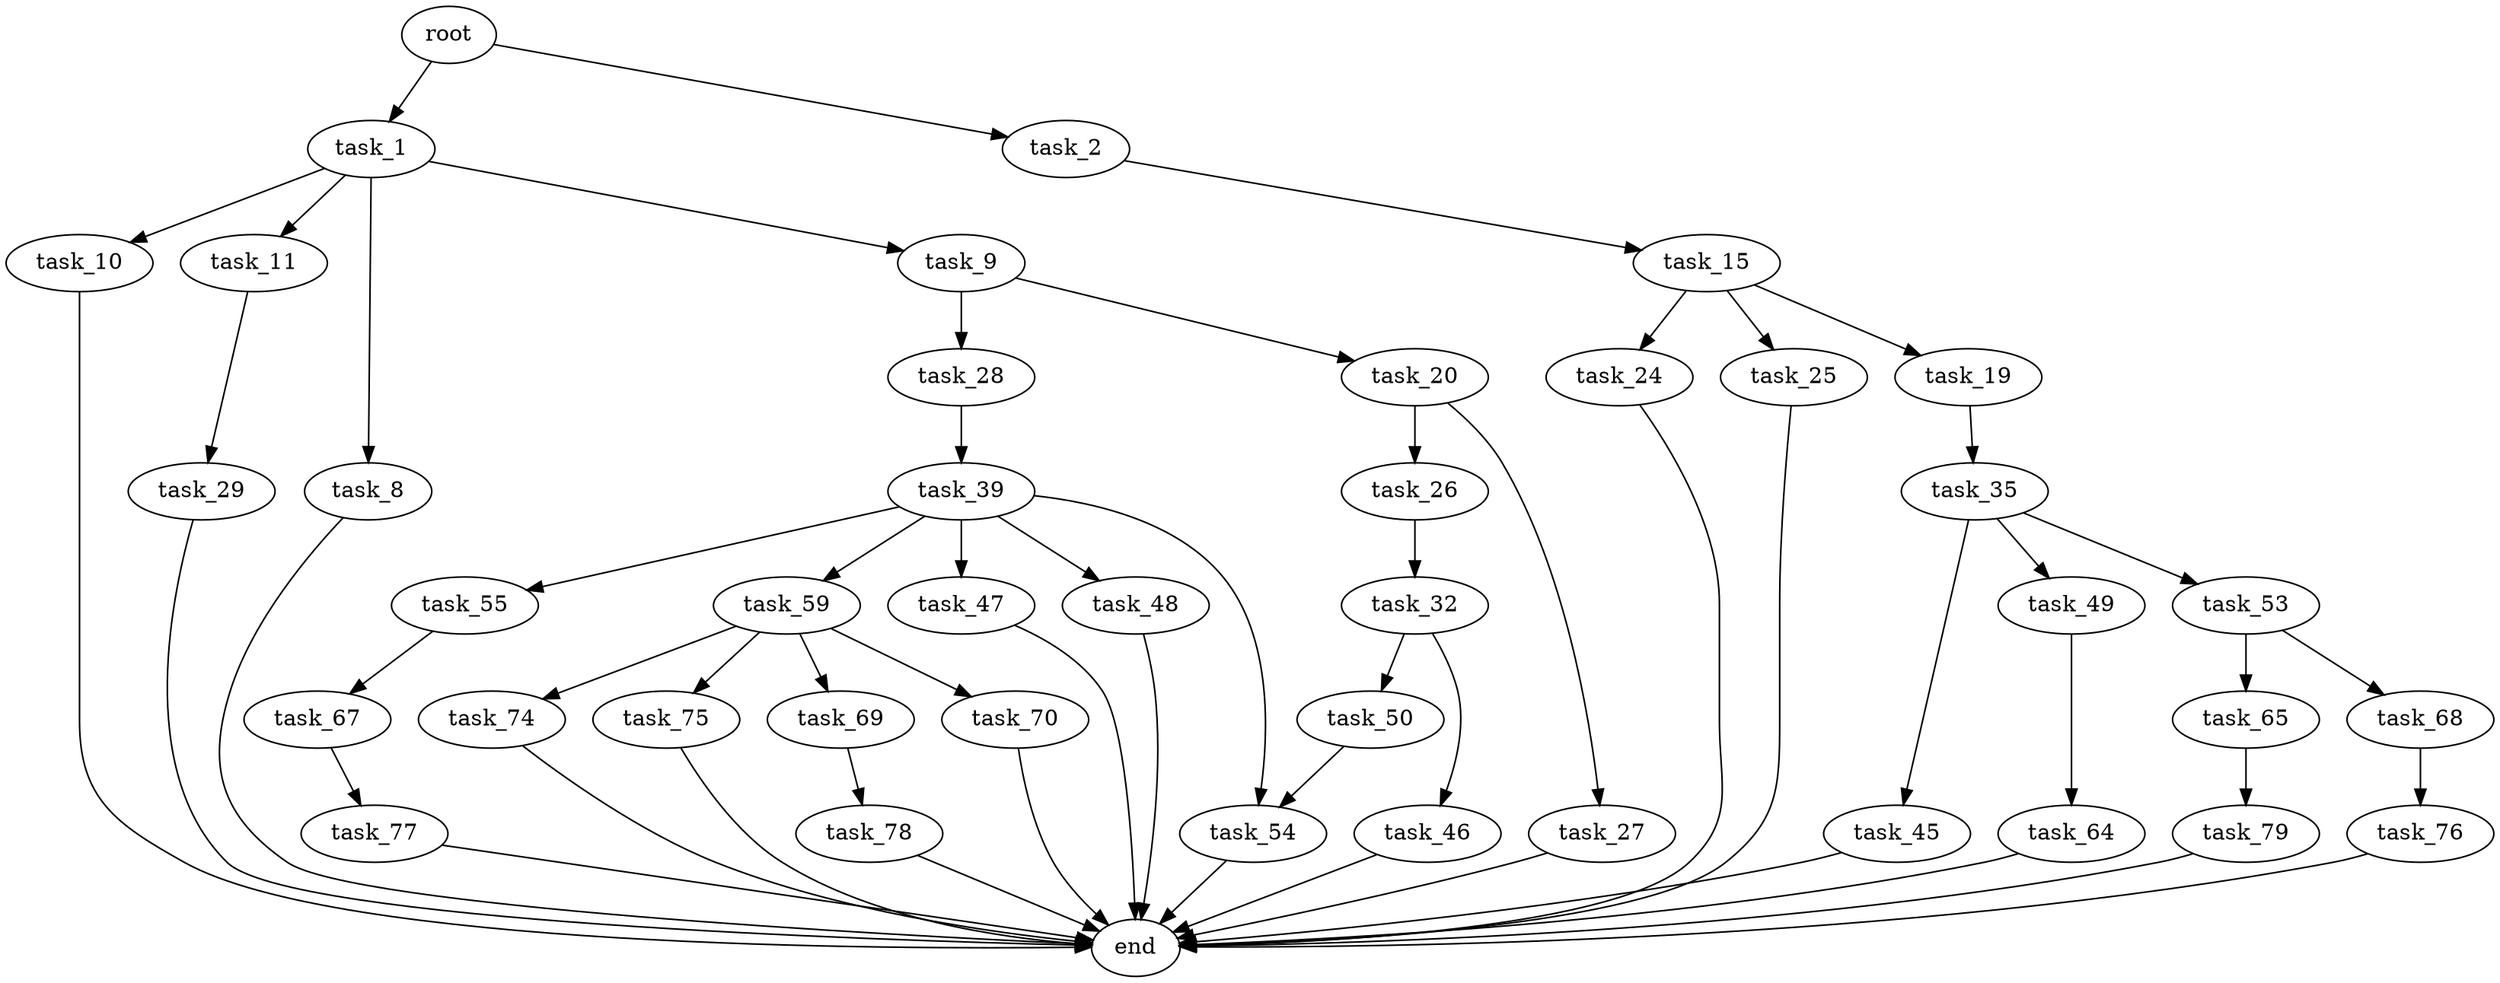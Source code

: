 digraph G {
  root [size="0.000000"];
  task_1 [size="283717635020.000000"];
  task_2 [size="200343426296.000000"];
  task_8 [size="27157939848.000000"];
  task_9 [size="231928233984.000000"];
  task_10 [size="1913967936.000000"];
  task_11 [size="368293445632.000000"];
  task_15 [size="1073741824000.000000"];
  end [size="0.000000"];
  task_20 [size="782757789696.000000"];
  task_28 [size="143362805232.000000"];
  task_29 [size="8589934592.000000"];
  task_19 [size="15495149560.000000"];
  task_24 [size="7661705118.000000"];
  task_25 [size="3789189891.000000"];
  task_35 [size="202552978919.000000"];
  task_26 [size="111119269303.000000"];
  task_27 [size="1073741824000.000000"];
  task_32 [size="1969138059.000000"];
  task_39 [size="11825283682.000000"];
  task_46 [size="515972093675.000000"];
  task_50 [size="256265639676.000000"];
  task_45 [size="185512096807.000000"];
  task_49 [size="8589934592.000000"];
  task_53 [size="1073741824000.000000"];
  task_47 [size="21091885397.000000"];
  task_48 [size="4822556038.000000"];
  task_54 [size="8589934592.000000"];
  task_55 [size="351506003680.000000"];
  task_59 [size="231928233984.000000"];
  task_64 [size="572168056928.000000"];
  task_65 [size="6653980974.000000"];
  task_68 [size="782757789696.000000"];
  task_67 [size="19559048726.000000"];
  task_69 [size="239275829988.000000"];
  task_70 [size="185197306580.000000"];
  task_74 [size="14118439276.000000"];
  task_75 [size="16263554178.000000"];
  task_79 [size="856730769908.000000"];
  task_77 [size="68719476736.000000"];
  task_76 [size="7940872981.000000"];
  task_78 [size="727443673424.000000"];

  root -> task_1 [size="1.000000"];
  root -> task_2 [size="1.000000"];
  task_1 -> task_8 [size="411041792.000000"];
  task_1 -> task_9 [size="411041792.000000"];
  task_1 -> task_10 [size="411041792.000000"];
  task_1 -> task_11 [size="411041792.000000"];
  task_2 -> task_15 [size="536870912.000000"];
  task_8 -> end [size="1.000000"];
  task_9 -> task_20 [size="301989888.000000"];
  task_9 -> task_28 [size="301989888.000000"];
  task_10 -> end [size="1.000000"];
  task_11 -> task_29 [size="411041792.000000"];
  task_15 -> task_19 [size="838860800.000000"];
  task_15 -> task_24 [size="838860800.000000"];
  task_15 -> task_25 [size="838860800.000000"];
  task_20 -> task_26 [size="679477248.000000"];
  task_20 -> task_27 [size="679477248.000000"];
  task_28 -> task_39 [size="134217728.000000"];
  task_29 -> end [size="1.000000"];
  task_19 -> task_35 [size="679477248.000000"];
  task_24 -> end [size="1.000000"];
  task_25 -> end [size="1.000000"];
  task_35 -> task_45 [size="411041792.000000"];
  task_35 -> task_49 [size="411041792.000000"];
  task_35 -> task_53 [size="411041792.000000"];
  task_26 -> task_32 [size="411041792.000000"];
  task_27 -> end [size="1.000000"];
  task_32 -> task_46 [size="75497472.000000"];
  task_32 -> task_50 [size="75497472.000000"];
  task_39 -> task_47 [size="679477248.000000"];
  task_39 -> task_48 [size="679477248.000000"];
  task_39 -> task_54 [size="679477248.000000"];
  task_39 -> task_55 [size="679477248.000000"];
  task_39 -> task_59 [size="679477248.000000"];
  task_46 -> end [size="1.000000"];
  task_50 -> task_54 [size="301989888.000000"];
  task_45 -> end [size="1.000000"];
  task_49 -> task_64 [size="33554432.000000"];
  task_53 -> task_65 [size="838860800.000000"];
  task_53 -> task_68 [size="838860800.000000"];
  task_47 -> end [size="1.000000"];
  task_48 -> end [size="1.000000"];
  task_54 -> end [size="1.000000"];
  task_55 -> task_67 [size="536870912.000000"];
  task_59 -> task_69 [size="301989888.000000"];
  task_59 -> task_70 [size="301989888.000000"];
  task_59 -> task_74 [size="301989888.000000"];
  task_59 -> task_75 [size="301989888.000000"];
  task_64 -> end [size="1.000000"];
  task_65 -> task_79 [size="536870912.000000"];
  task_68 -> task_76 [size="679477248.000000"];
  task_67 -> task_77 [size="33554432.000000"];
  task_69 -> task_78 [size="536870912.000000"];
  task_70 -> end [size="1.000000"];
  task_74 -> end [size="1.000000"];
  task_75 -> end [size="1.000000"];
  task_79 -> end [size="1.000000"];
  task_77 -> end [size="1.000000"];
  task_76 -> end [size="1.000000"];
  task_78 -> end [size="1.000000"];
}
